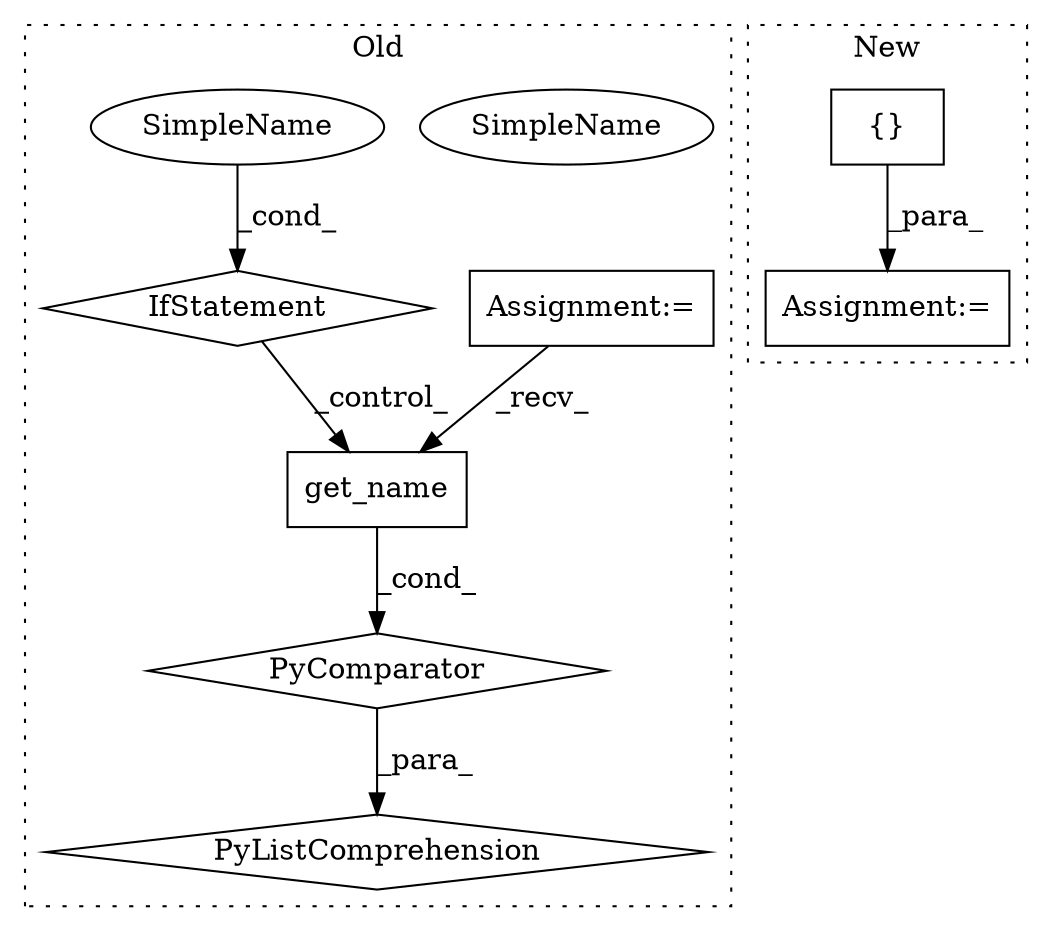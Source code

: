 digraph G {
subgraph cluster0 {
1 [label="get_name" a="32" s="2591" l="10" shape="box"];
4 [label="IfStatement" a="25" s="2659" l="23" shape="diamond"];
5 [label="SimpleName" a="42" s="2677" l="5" shape="ellipse"];
6 [label="PyComparator" a="113" s="2659" l="23" shape="diamond"];
7 [label="Assignment:=" a="7" s="2659" l="23" shape="box"];
8 [label="PyListComprehension" a="109" s="2589" l="101" shape="diamond"];
9 [label="SimpleName" a="42" s="2677" l="5" shape="ellipse"];
label = "Old";
style="dotted";
}
subgraph cluster1 {
2 [label="{}" a="4" s="3103" l="2" shape="box"];
3 [label="Assignment:=" a="7" s="3093" l="1" shape="box"];
label = "New";
style="dotted";
}
1 -> 6 [label="_cond_"];
2 -> 3 [label="_para_"];
4 -> 1 [label="_control_"];
6 -> 8 [label="_para_"];
7 -> 1 [label="_recv_"];
9 -> 4 [label="_cond_"];
}